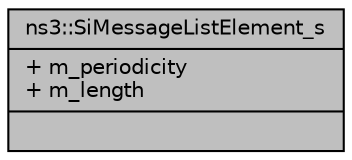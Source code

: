 digraph "ns3::SiMessageListElement_s"
{
  edge [fontname="Helvetica",fontsize="10",labelfontname="Helvetica",labelfontsize="10"];
  node [fontname="Helvetica",fontsize="10",shape=record];
  Node1 [label="{ns3::SiMessageListElement_s\n|+ m_periodicity\l+ m_length\l|}",height=0.2,width=0.4,color="black", fillcolor="grey75", style="filled", fontcolor="black"];
}
